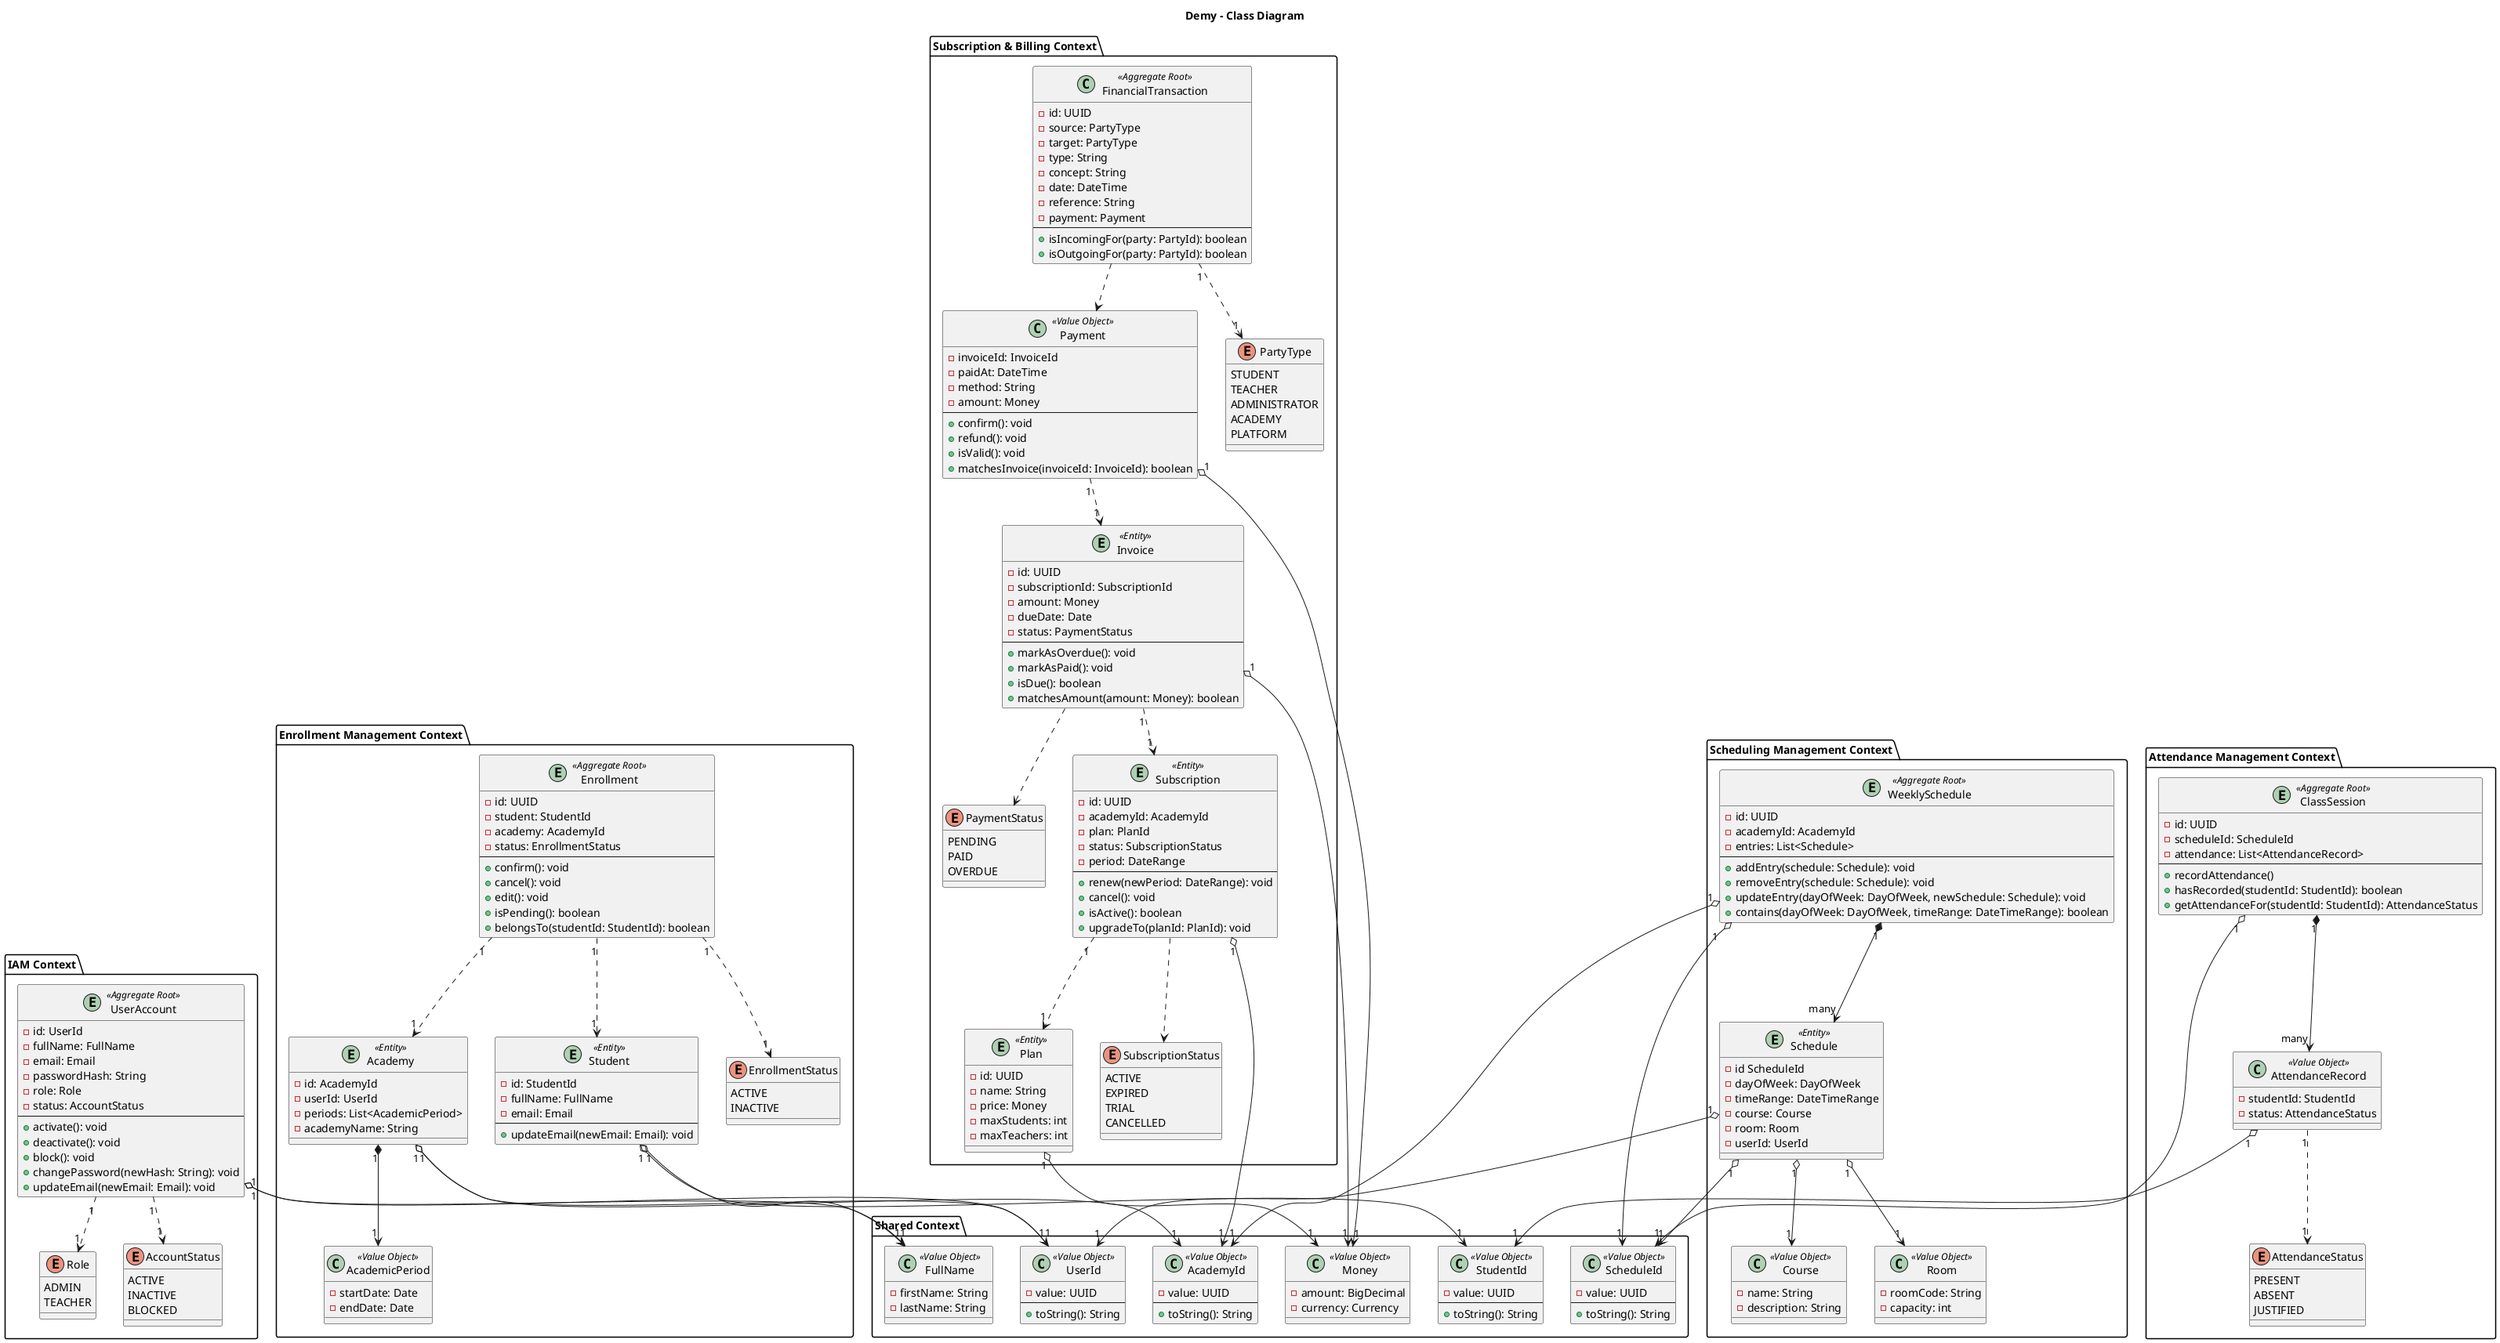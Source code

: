 @startuml
title Demy - Class Diagram

' ========= IAM CONTEXT =========
package "IAM Context" {
    entity UserAccount <<Aggregate Root>> {
        - id: UserId
        - fullName: FullName
        - email: Email
        - passwordHash: String
        - role: Role
        - status: AccountStatus
        --
        +activate(): void
        +deactivate(): void
        +block(): void
        +changePassword(newHash: String): void
        +updateEmail(newEmail: Email): void
    }

    enum Role {
        ADMIN
        TEACHER
    }

    enum AccountStatus {
        ACTIVE
        INACTIVE
        BLOCKED
    }
}

' ========= ENROLLMENT CONTEXT =========
package "Enrollment Management Context" {
    entity Enrollment <<Aggregate Root>> {
        - id: UUID
        - student: StudentId
        - academy: AcademyId
        - status: EnrollmentStatus
        --
        +confirm(): void
        +cancel(): void
        +edit(): void
        +isPending(): boolean
        +belongsTo(studentId: StudentId): boolean
    }

    entity Student <<Entity>> {
        - id: StudentId
        - fullName: FullName
        - email: Email
        --
        +updateEmail(newEmail: Email): void
    }

    entity Academy <<Entity>> {
        - id: AcademyId
        - userId: UserId
        - periods: List<AcademicPeriod>
        - academyName: String
    }

    class AcademicPeriod <<Value Object>> {
        - startDate: Date
        - endDate: Date
    }

    enum EnrollmentStatus {
        ACTIVE
        INACTIVE
    }
}

' ========= SCHEDULING CONTEXT =========
package "Scheduling Management Context" {
    entity WeeklySchedule <<Aggregate Root>> {
        - id: UUID
        - academyId: AcademyId
        - entries: List<Schedule>
        --
        +addEntry(schedule: Schedule): void
        +removeEntry(schedule: Schedule): void
        +updateEntry(dayOfWeek: DayOfWeek, newSchedule: Schedule): void
        +contains(dayOfWeek: DayOfWeek, timeRange: DateTimeRange): boolean
    }

    entity Schedule <<Entity>> {
        - id ScheduleId
        - dayOfWeek: DayOfWeek
        - timeRange: DateTimeRange
        - course: Course
        - room: Room
        - userId: UserId
    }

    class Course <<Value Object>> {
        - name: String
        - description: String
    }

    class Room <<Value Object>> {
        - roomCode: String
        - capacity: int
    }
}

' ========= ATTENDANCE CONTEXT =========
package "Attendance Management Context" {
    entity ClassSession <<Aggregate Root>> {
        - id: UUID
        - scheduleId: ScheduleId
        - attendance: List<AttendanceRecord>
        --
        +recordAttendance()
        +hasRecorded(studentId: StudentId): boolean
        +getAttendanceFor(studentId: StudentId): AttendanceStatus
    }

    class AttendanceRecord <<Value Object>> {
        - studentId: StudentId
        - status: AttendanceStatus
    }

    enum AttendanceStatus {
        PRESENT
        ABSENT
        JUSTIFIED
    }
}

' ========= SUBSCRIPTION & BILLING CONTEXT =========
package "Subscription & Billing Context" {
    entity Subscription <<Entity>> {
        - id: UUID
        - academyId: AcademyId
        - plan: PlanId
        - status: SubscriptionStatus
        - period: DateRange
        --
        +renew(newPeriod: DateRange): void
        +cancel(): void
        +isActive(): boolean
        +upgradeTo(planId: PlanId): void
    }

    entity Plan <<Entity>> {
        - id: UUID
        - name: String
        - price: Money
        - maxStudents: int
        - maxTeachers: int
    }

    entity Invoice <<Entity>> {
        - id: UUID
        - subscriptionId: SubscriptionId
        - amount: Money
        - dueDate: Date
        - status: PaymentStatus
        --
        +markAsOverdue(): void
        +markAsPaid(): void
        +isDue(): boolean
        +matchesAmount(amount: Money): boolean
    }

    class Payment <<Value Object>> {
        - invoiceId: InvoiceId
        - paidAt: DateTime
        - method: String
        - amount: Money
        --
        +confirm(): void
        +refund(): void
        +isValid(): void
        +matchesInvoice(invoiceId: InvoiceId): boolean
    }

    class FinancialTransaction <<Aggregate Root>> {
      - id: UUID
      - source: PartyType
      - target: PartyType
      - type: String
      - concept: String
      - date: DateTime
      - reference: String
      - payment: Payment
      --
      +isIncomingFor(party: PartyId): boolean
      +isOutgoingFor(party: PartyId): boolean
    }

    enum PartyType {
      STUDENT
      TEACHER
      ADMINISTRATOR
      ACADEMY
      PLATFORM
    }

    enum SubscriptionStatus {
        ACTIVE
        EXPIRED
        TRIAL
        CANCELLED
    }

    enum PaymentStatus {
        PENDING
        PAID
        OVERDUE
    }
}

' ========= SHARED =========
package "Shared Context" {
    class StudentId <<Value Object>> {
        - value: UUID
        --
        + toString(): String
    }

    class UserId <<Value Object>> {
        - value: UUID
        --
        + toString(): String
    }

    class FullName <<Value Object>> {
        - firstName: String
        - lastName: String
    }

    class AcademyId <<Value Object>> {
        - value: UUID
        --
        + toString(): String
    }

    class ScheduleId <<Value Object>> {
        - value: UUID
        --
        + toString(): String
    }

    class Money <<Value Object>> {
        - amount: BigDecimal
        - currency: Currency
    }
}

'Relaciones de Shared
Student "1" o--> "1" StudentId
Student "1" o--> "1" FullName
Academy "1" o--> "1" UserId
Academy "1" o--> "1" AcademyId

WeeklySchedule "1" o--> "1" ScheduleId
Schedule "1" o--> "1" ScheduleId

ClassSession "1" o--> "1" ScheduleId
AttendanceRecord "1" o--> "1" StudentId

UserAccount "1" o--> "1" UserId
UserAccount "1" o--> "1" FullName

Subscription "1" o--> "1" AcademyId
FinancialTransaction "1" ..> "1" PartyType

'Relaciones de IAM
UserAccount "1" ..> "1" Role
UserAccount "1" ..> "1" AccountStatus

'Relaciones de Enrollment
Academy "1" *--> "1" AcademicPeriod
Enrollment "1" ..> "1" Student
Enrollment "1" ..> "1" EnrollmentStatus
Enrollment "1" ..> "1" Academy

'Relaciones de Schedule
Schedule "1" o--> "1" Course
Schedule "1" o--> "1" Room
Schedule "1" o--> "1" UserId
WeeklySchedule "1" o--> "1" AcademyId
WeeklySchedule "1" *--> "many" Schedule

'Relaciones de Attendance
AttendanceRecord "1" ..> "1" AttendanceStatus
ClassSession "1" *--> "many" AttendanceRecord

'Relaciones de Subscription
FinancialTransaction ..> Payment
Subscription ..> SubscriptionStatus
Subscription "1" ..> "1" Plan
Invoice ..> PaymentStatus
Invoice "1" ..> "1" Subscription
Invoice "1" o--> "1" Money
Payment "1" ..> "1" Invoice
Payment "1" o--> "1" Money
Plan "1" o--> "1" Money

@enduml